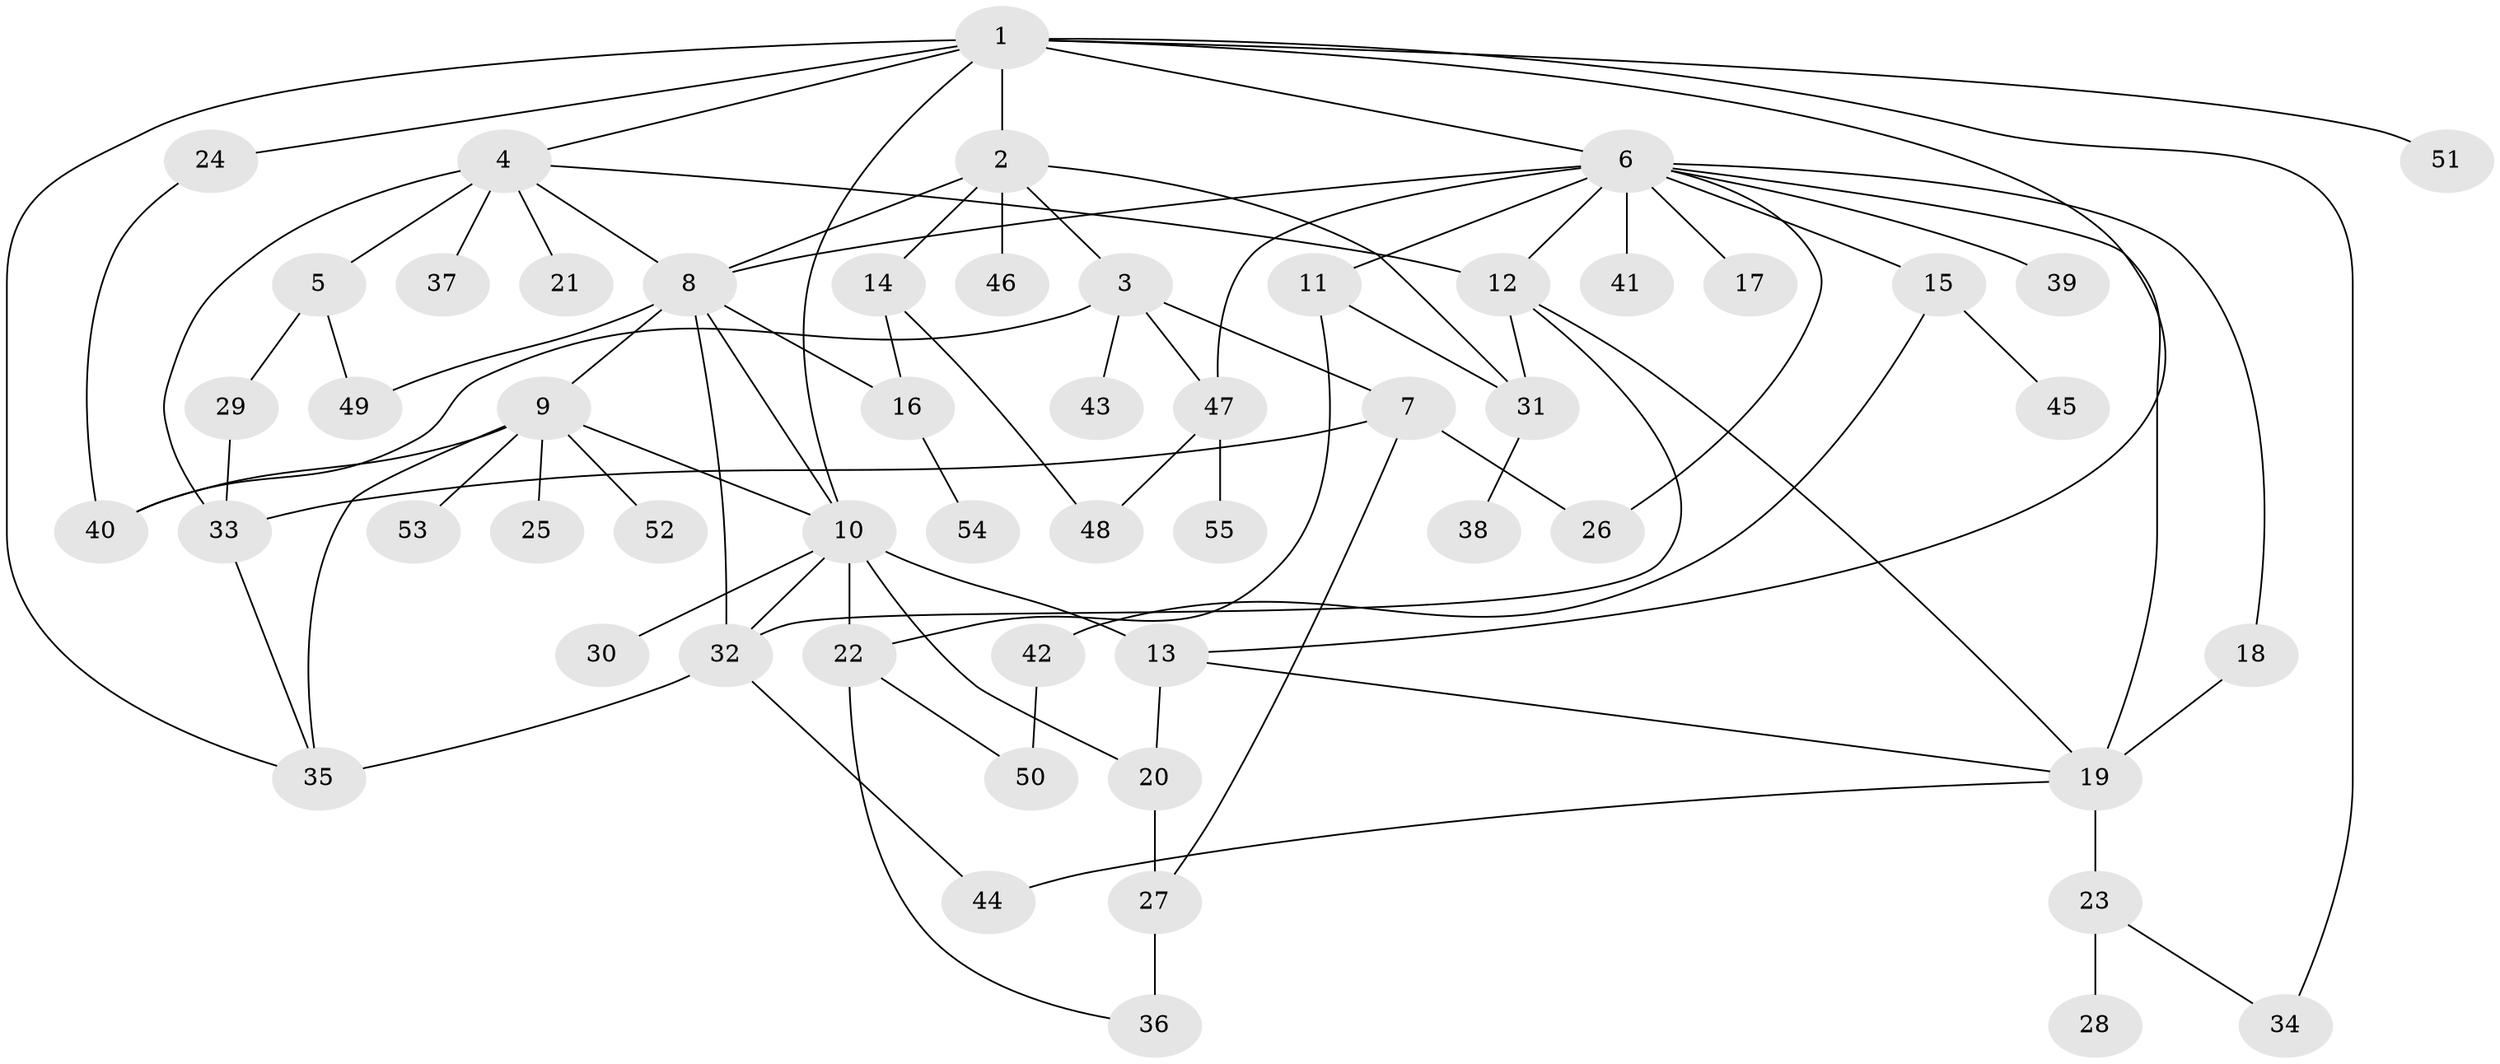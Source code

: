 // original degree distribution, {10: 0.00909090909090909, 9: 0.03636363636363636, 6: 0.02727272727272727, 4: 0.06363636363636363, 2: 0.2, 16: 0.01818181818181818, 8: 0.00909090909090909, 5: 0.045454545454545456, 1: 0.509090909090909, 3: 0.07272727272727272, 7: 0.00909090909090909}
// Generated by graph-tools (version 1.1) at 2025/35/03/09/25 02:35:38]
// undirected, 55 vertices, 86 edges
graph export_dot {
graph [start="1"]
  node [color=gray90,style=filled];
  1;
  2;
  3;
  4;
  5;
  6;
  7;
  8;
  9;
  10;
  11;
  12;
  13;
  14;
  15;
  16;
  17;
  18;
  19;
  20;
  21;
  22;
  23;
  24;
  25;
  26;
  27;
  28;
  29;
  30;
  31;
  32;
  33;
  34;
  35;
  36;
  37;
  38;
  39;
  40;
  41;
  42;
  43;
  44;
  45;
  46;
  47;
  48;
  49;
  50;
  51;
  52;
  53;
  54;
  55;
  1 -- 2 [weight=1.0];
  1 -- 4 [weight=1.0];
  1 -- 6 [weight=1.0];
  1 -- 10 [weight=1.0];
  1 -- 13 [weight=1.0];
  1 -- 24 [weight=1.0];
  1 -- 34 [weight=1.0];
  1 -- 35 [weight=1.0];
  1 -- 51 [weight=1.0];
  2 -- 3 [weight=1.0];
  2 -- 8 [weight=1.0];
  2 -- 14 [weight=1.0];
  2 -- 31 [weight=1.0];
  2 -- 46 [weight=3.0];
  3 -- 7 [weight=1.0];
  3 -- 40 [weight=1.0];
  3 -- 43 [weight=1.0];
  3 -- 47 [weight=1.0];
  4 -- 5 [weight=2.0];
  4 -- 8 [weight=1.0];
  4 -- 12 [weight=1.0];
  4 -- 21 [weight=1.0];
  4 -- 33 [weight=1.0];
  4 -- 37 [weight=1.0];
  5 -- 29 [weight=1.0];
  5 -- 49 [weight=1.0];
  6 -- 8 [weight=1.0];
  6 -- 11 [weight=1.0];
  6 -- 12 [weight=1.0];
  6 -- 15 [weight=1.0];
  6 -- 17 [weight=1.0];
  6 -- 18 [weight=1.0];
  6 -- 19 [weight=1.0];
  6 -- 26 [weight=1.0];
  6 -- 39 [weight=1.0];
  6 -- 41 [weight=3.0];
  6 -- 47 [weight=1.0];
  7 -- 26 [weight=2.0];
  7 -- 27 [weight=1.0];
  7 -- 33 [weight=1.0];
  8 -- 9 [weight=1.0];
  8 -- 10 [weight=1.0];
  8 -- 16 [weight=1.0];
  8 -- 32 [weight=1.0];
  8 -- 49 [weight=1.0];
  9 -- 10 [weight=1.0];
  9 -- 25 [weight=1.0];
  9 -- 35 [weight=1.0];
  9 -- 40 [weight=1.0];
  9 -- 52 [weight=1.0];
  9 -- 53 [weight=1.0];
  10 -- 13 [weight=7.0];
  10 -- 20 [weight=1.0];
  10 -- 22 [weight=1.0];
  10 -- 30 [weight=1.0];
  10 -- 32 [weight=1.0];
  11 -- 22 [weight=1.0];
  11 -- 31 [weight=1.0];
  12 -- 19 [weight=1.0];
  12 -- 31 [weight=1.0];
  12 -- 32 [weight=1.0];
  13 -- 19 [weight=1.0];
  13 -- 20 [weight=1.0];
  14 -- 16 [weight=1.0];
  14 -- 48 [weight=1.0];
  15 -- 42 [weight=1.0];
  15 -- 45 [weight=1.0];
  16 -- 54 [weight=1.0];
  18 -- 19 [weight=1.0];
  19 -- 23 [weight=3.0];
  19 -- 44 [weight=1.0];
  20 -- 27 [weight=1.0];
  22 -- 36 [weight=1.0];
  22 -- 50 [weight=1.0];
  23 -- 28 [weight=1.0];
  23 -- 34 [weight=1.0];
  24 -- 40 [weight=1.0];
  27 -- 36 [weight=2.0];
  29 -- 33 [weight=5.0];
  31 -- 38 [weight=1.0];
  32 -- 35 [weight=2.0];
  32 -- 44 [weight=1.0];
  33 -- 35 [weight=1.0];
  42 -- 50 [weight=1.0];
  47 -- 48 [weight=1.0];
  47 -- 55 [weight=1.0];
}

